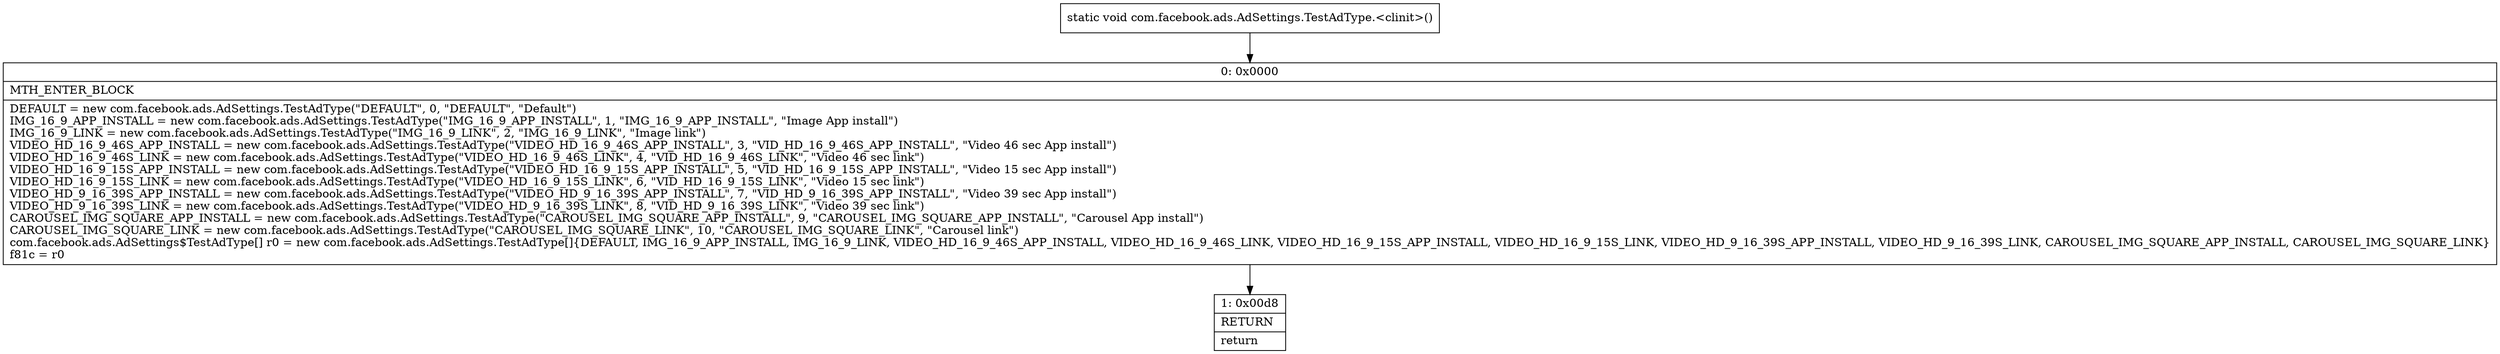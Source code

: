 digraph "CFG forcom.facebook.ads.AdSettings.TestAdType.\<clinit\>()V" {
Node_0 [shape=record,label="{0\:\ 0x0000|MTH_ENTER_BLOCK\l|DEFAULT = new com.facebook.ads.AdSettings.TestAdType(\"DEFAULT\", 0, \"DEFAULT\", \"Default\")\lIMG_16_9_APP_INSTALL = new com.facebook.ads.AdSettings.TestAdType(\"IMG_16_9_APP_INSTALL\", 1, \"IMG_16_9_APP_INSTALL\", \"Image App install\")\lIMG_16_9_LINK = new com.facebook.ads.AdSettings.TestAdType(\"IMG_16_9_LINK\", 2, \"IMG_16_9_LINK\", \"Image link\")\lVIDEO_HD_16_9_46S_APP_INSTALL = new com.facebook.ads.AdSettings.TestAdType(\"VIDEO_HD_16_9_46S_APP_INSTALL\", 3, \"VID_HD_16_9_46S_APP_INSTALL\", \"Video 46 sec App install\")\lVIDEO_HD_16_9_46S_LINK = new com.facebook.ads.AdSettings.TestAdType(\"VIDEO_HD_16_9_46S_LINK\", 4, \"VID_HD_16_9_46S_LINK\", \"Video 46 sec link\")\lVIDEO_HD_16_9_15S_APP_INSTALL = new com.facebook.ads.AdSettings.TestAdType(\"VIDEO_HD_16_9_15S_APP_INSTALL\", 5, \"VID_HD_16_9_15S_APP_INSTALL\", \"Video 15 sec App install\")\lVIDEO_HD_16_9_15S_LINK = new com.facebook.ads.AdSettings.TestAdType(\"VIDEO_HD_16_9_15S_LINK\", 6, \"VID_HD_16_9_15S_LINK\", \"Video 15 sec link\")\lVIDEO_HD_9_16_39S_APP_INSTALL = new com.facebook.ads.AdSettings.TestAdType(\"VIDEO_HD_9_16_39S_APP_INSTALL\", 7, \"VID_HD_9_16_39S_APP_INSTALL\", \"Video 39 sec App install\")\lVIDEO_HD_9_16_39S_LINK = new com.facebook.ads.AdSettings.TestAdType(\"VIDEO_HD_9_16_39S_LINK\", 8, \"VID_HD_9_16_39S_LINK\", \"Video 39 sec link\")\lCAROUSEL_IMG_SQUARE_APP_INSTALL = new com.facebook.ads.AdSettings.TestAdType(\"CAROUSEL_IMG_SQUARE_APP_INSTALL\", 9, \"CAROUSEL_IMG_SQUARE_APP_INSTALL\", \"Carousel App install\")\lCAROUSEL_IMG_SQUARE_LINK = new com.facebook.ads.AdSettings.TestAdType(\"CAROUSEL_IMG_SQUARE_LINK\", 10, \"CAROUSEL_IMG_SQUARE_LINK\", \"Carousel link\")\lcom.facebook.ads.AdSettings$TestAdType[] r0 = new com.facebook.ads.AdSettings.TestAdType[]\{DEFAULT, IMG_16_9_APP_INSTALL, IMG_16_9_LINK, VIDEO_HD_16_9_46S_APP_INSTALL, VIDEO_HD_16_9_46S_LINK, VIDEO_HD_16_9_15S_APP_INSTALL, VIDEO_HD_16_9_15S_LINK, VIDEO_HD_9_16_39S_APP_INSTALL, VIDEO_HD_9_16_39S_LINK, CAROUSEL_IMG_SQUARE_APP_INSTALL, CAROUSEL_IMG_SQUARE_LINK\}\lf81c = r0\l}"];
Node_1 [shape=record,label="{1\:\ 0x00d8|RETURN\l|return\l}"];
MethodNode[shape=record,label="{static void com.facebook.ads.AdSettings.TestAdType.\<clinit\>() }"];
MethodNode -> Node_0;
Node_0 -> Node_1;
}

